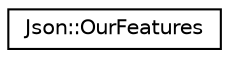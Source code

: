 digraph "类继承关系图"
{
 // LATEX_PDF_SIZE
  edge [fontname="Helvetica",fontsize="10",labelfontname="Helvetica",labelfontsize="10"];
  node [fontname="Helvetica",fontsize="10",shape=record];
  rankdir="LR";
  Node0 [label="Json::OurFeatures",height=0.2,width=0.4,color="black", fillcolor="white", style="filled",URL="$classJson_1_1OurFeatures.html",tooltip=" "];
}
